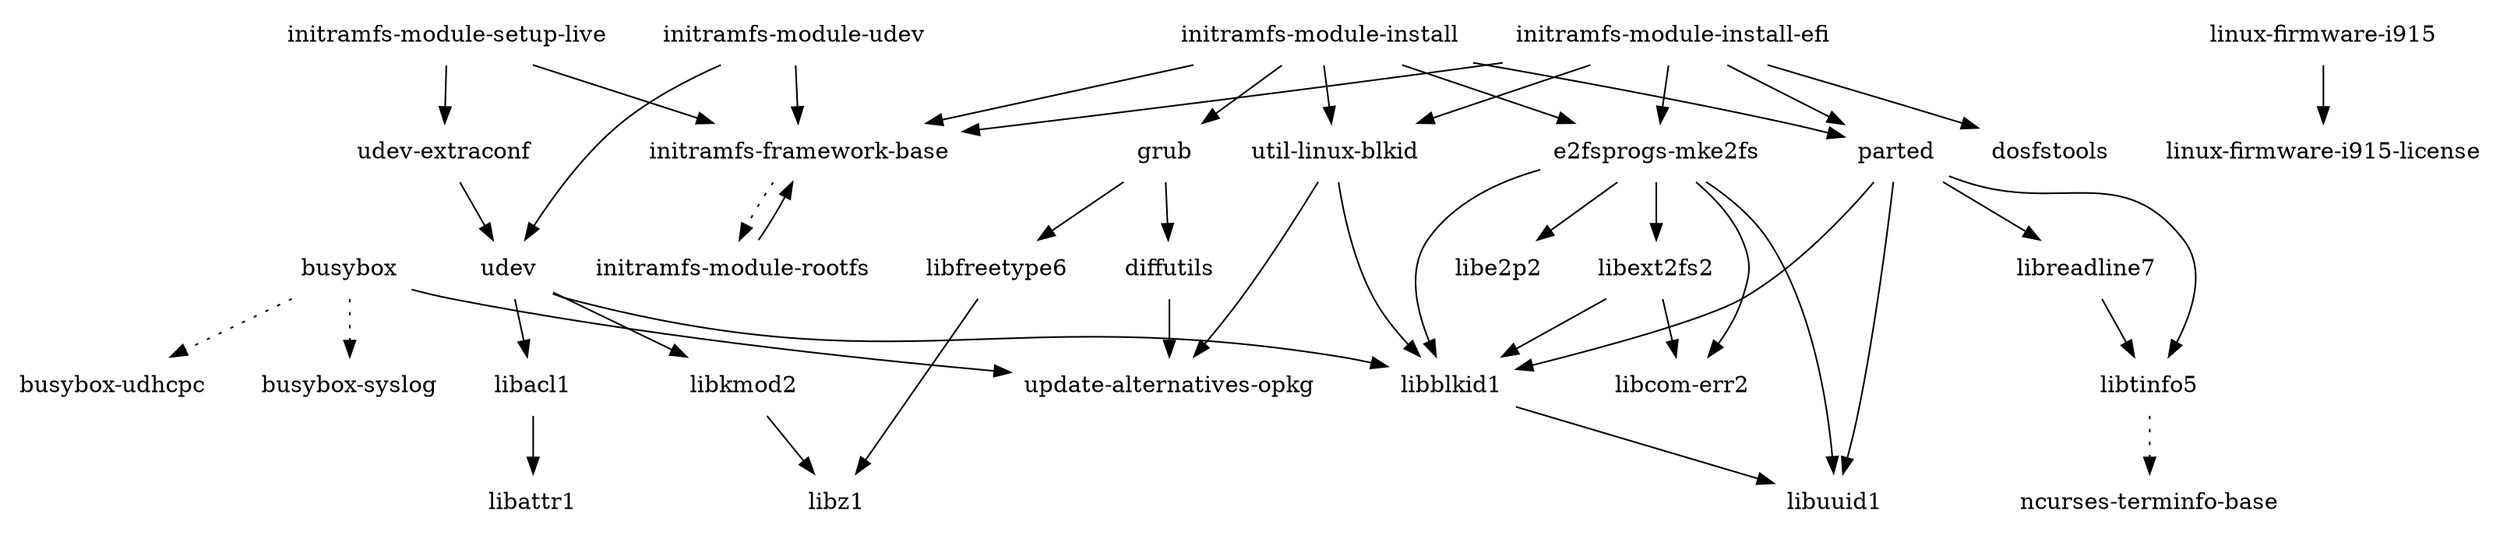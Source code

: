 digraph depends {
    node [shape=plaintext]
"busybox" -> "busybox-syslog" [style=dotted]
"busybox" -> "busybox-udhcpc" [style=dotted]
"busybox" -> "update-alternatives-opkg"
"diffutils" -> "update-alternatives-opkg"
"e2fsprogs-mke2fs" -> "libblkid1"
"e2fsprogs-mke2fs" -> "libcom-err2"
"e2fsprogs-mke2fs" -> "libe2p2"
"e2fsprogs-mke2fs" -> "libext2fs2"
"e2fsprogs-mke2fs" -> "libuuid1"
"grub" -> "diffutils"
"grub" -> "libfreetype6"
"initramfs-framework-base" -> "initramfs-module-rootfs" [style=dotted]
"initramfs-module-install" -> "e2fsprogs-mke2fs"
"initramfs-module-install-efi" -> "dosfstools"
"initramfs-module-install-efi" -> "e2fsprogs-mke2fs"
"initramfs-module-install-efi" -> "initramfs-framework-base"
"initramfs-module-install-efi" -> "parted"
"initramfs-module-install-efi" -> "util-linux-blkid"
"initramfs-module-install" -> "grub"
"initramfs-module-install" -> "initramfs-framework-base"
"initramfs-module-install" -> "parted"
"initramfs-module-install" -> "util-linux-blkid"
"initramfs-module-rootfs" -> "initramfs-framework-base"
"initramfs-module-setup-live" -> "initramfs-framework-base"
"initramfs-module-setup-live" -> "udev-extraconf"
"initramfs-module-udev" -> "initramfs-framework-base"
"initramfs-module-udev" -> "udev"
"libacl1" -> "libattr1"
"libblkid1" -> "libuuid1"
"libext2fs2" -> "libblkid1"
"libext2fs2" -> "libcom-err2"
"libfreetype6" -> "libz1"
"libkmod2" -> "libz1"
"libreadline7" -> "libtinfo5"
"libtinfo5" -> "ncurses-terminfo-base" [style=dotted]
"linux-firmware-i915" -> "linux-firmware-i915-license"
"parted" -> "libblkid1"
"parted" -> "libreadline7"
"parted" -> "libtinfo5"
"parted" -> "libuuid1"
"udev-extraconf" -> "udev"
"udev" -> "libacl1"
"udev" -> "libblkid1"
"udev" -> "libkmod2"
"util-linux-blkid" -> "libblkid1"
"util-linux-blkid" -> "update-alternatives-opkg"
}
